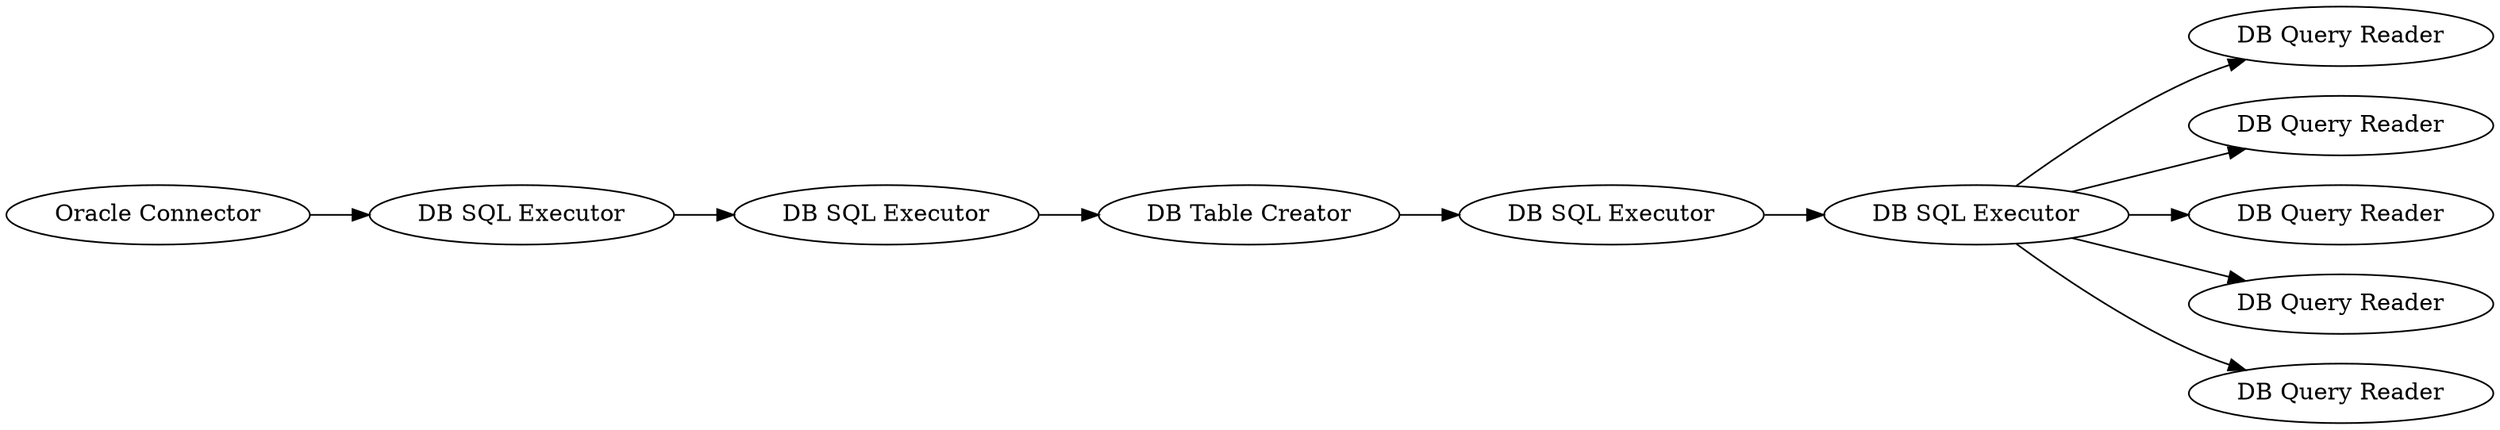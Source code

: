 digraph {
	4 -> 7
	12 -> 13
	4 -> 14
	8 -> 9
	9 -> 4
	4 -> 16
	4 -> 11
	13 -> 8
	4 -> 15
	10 -> 12
	16 [label="DB Query Reader"]
	13 [label="DB SQL Executor"]
	7 [label="DB Query Reader"]
	9 [label="DB SQL Executor"]
	11 [label="DB Query Reader"]
	4 [label="DB SQL Executor"]
	8 [label="DB Table Creator"]
	15 [label="DB Query Reader"]
	14 [label="DB Query Reader"]
	12 [label="DB SQL Executor"]
	10 [label="Oracle Connector"]
	rankdir=LR
}
